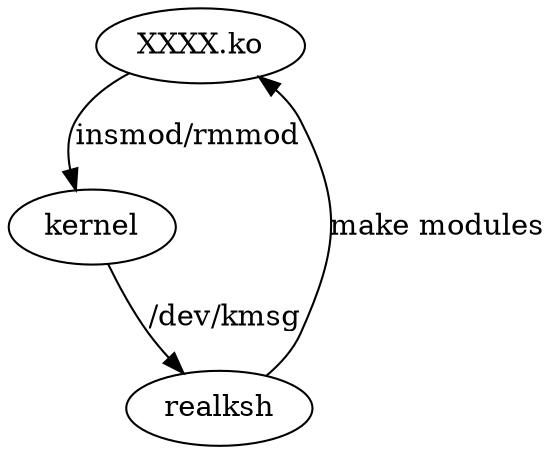 // circo ./structure.dot -T ps > structure.eps
digraph structure {
mindist=2
"XXXX.ko" -> "kernel" [label="insmod/rmmod"];
"kernel" -> "realksh" [label="/dev/kmsg"];
"realksh" -> "XXXX.ko" [label="make modules"];
}

